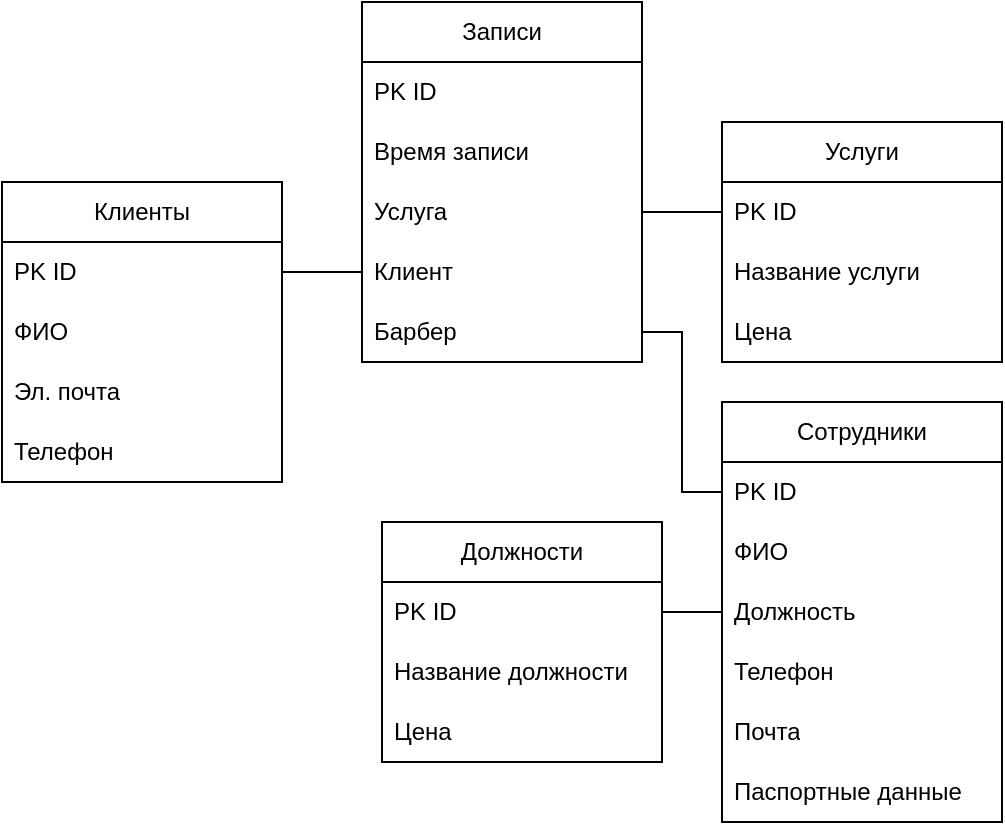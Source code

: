 <mxfile version="24.7.15">
  <diagram name="Страница — 1" id="Ogwo4y6HMobKFVQrVCLz">
    <mxGraphModel dx="1623" dy="449" grid="1" gridSize="10" guides="1" tooltips="1" connect="1" arrows="1" fold="1" page="1" pageScale="1" pageWidth="827" pageHeight="1169" math="0" shadow="0">
      <root>
        <mxCell id="0" />
        <mxCell id="1" parent="0" />
        <mxCell id="ytsLgFUrxg5Uwww3jvbF-5" value="Сотрудники" style="swimlane;fontStyle=0;childLayout=stackLayout;horizontal=1;startSize=30;horizontalStack=0;resizeParent=1;resizeParentMax=0;resizeLast=0;collapsible=1;marginBottom=0;whiteSpace=wrap;html=1;" vertex="1" parent="1">
          <mxGeometry x="100" y="410" width="140" height="210" as="geometry" />
        </mxCell>
        <mxCell id="ytsLgFUrxg5Uwww3jvbF-6" value="PK ID" style="text;strokeColor=none;fillColor=none;align=left;verticalAlign=middle;spacingLeft=4;spacingRight=4;overflow=hidden;points=[[0,0.5],[1,0.5]];portConstraint=eastwest;rotatable=0;whiteSpace=wrap;html=1;" vertex="1" parent="ytsLgFUrxg5Uwww3jvbF-5">
          <mxGeometry y="30" width="140" height="30" as="geometry" />
        </mxCell>
        <mxCell id="ytsLgFUrxg5Uwww3jvbF-7" value="ФИО" style="text;strokeColor=none;fillColor=none;align=left;verticalAlign=middle;spacingLeft=4;spacingRight=4;overflow=hidden;points=[[0,0.5],[1,0.5]];portConstraint=eastwest;rotatable=0;whiteSpace=wrap;html=1;" vertex="1" parent="ytsLgFUrxg5Uwww3jvbF-5">
          <mxGeometry y="60" width="140" height="30" as="geometry" />
        </mxCell>
        <mxCell id="ytsLgFUrxg5Uwww3jvbF-50" value="Должность" style="text;strokeColor=none;fillColor=none;align=left;verticalAlign=middle;spacingLeft=4;spacingRight=4;overflow=hidden;points=[[0,0.5],[1,0.5]];portConstraint=eastwest;rotatable=0;whiteSpace=wrap;html=1;" vertex="1" parent="ytsLgFUrxg5Uwww3jvbF-5">
          <mxGeometry y="90" width="140" height="30" as="geometry" />
        </mxCell>
        <mxCell id="ytsLgFUrxg5Uwww3jvbF-8" value="Телефон" style="text;strokeColor=none;fillColor=none;align=left;verticalAlign=middle;spacingLeft=4;spacingRight=4;overflow=hidden;points=[[0,0.5],[1,0.5]];portConstraint=eastwest;rotatable=0;whiteSpace=wrap;html=1;" vertex="1" parent="ytsLgFUrxg5Uwww3jvbF-5">
          <mxGeometry y="120" width="140" height="30" as="geometry" />
        </mxCell>
        <mxCell id="ytsLgFUrxg5Uwww3jvbF-47" value="Почта" style="text;strokeColor=none;fillColor=none;align=left;verticalAlign=middle;spacingLeft=4;spacingRight=4;overflow=hidden;points=[[0,0.5],[1,0.5]];portConstraint=eastwest;rotatable=0;whiteSpace=wrap;html=1;" vertex="1" parent="ytsLgFUrxg5Uwww3jvbF-5">
          <mxGeometry y="150" width="140" height="30" as="geometry" />
        </mxCell>
        <mxCell id="ytsLgFUrxg5Uwww3jvbF-48" value="Паспортные данные" style="text;strokeColor=none;fillColor=none;align=left;verticalAlign=middle;spacingLeft=4;spacingRight=4;overflow=hidden;points=[[0,0.5],[1,0.5]];portConstraint=eastwest;rotatable=0;whiteSpace=wrap;html=1;" vertex="1" parent="ytsLgFUrxg5Uwww3jvbF-5">
          <mxGeometry y="180" width="140" height="30" as="geometry" />
        </mxCell>
        <mxCell id="ytsLgFUrxg5Uwww3jvbF-9" value="Должности" style="swimlane;fontStyle=0;childLayout=stackLayout;horizontal=1;startSize=30;horizontalStack=0;resizeParent=1;resizeParentMax=0;resizeLast=0;collapsible=1;marginBottom=0;whiteSpace=wrap;html=1;" vertex="1" parent="1">
          <mxGeometry x="-70" y="470" width="140" height="120" as="geometry" />
        </mxCell>
        <mxCell id="ytsLgFUrxg5Uwww3jvbF-10" value="PK ID" style="text;strokeColor=none;fillColor=none;align=left;verticalAlign=middle;spacingLeft=4;spacingRight=4;overflow=hidden;points=[[0,0.5],[1,0.5]];portConstraint=eastwest;rotatable=0;whiteSpace=wrap;html=1;" vertex="1" parent="ytsLgFUrxg5Uwww3jvbF-9">
          <mxGeometry y="30" width="140" height="30" as="geometry" />
        </mxCell>
        <mxCell id="ytsLgFUrxg5Uwww3jvbF-11" value="Название должности" style="text;strokeColor=none;fillColor=none;align=left;verticalAlign=middle;spacingLeft=4;spacingRight=4;overflow=hidden;points=[[0,0.5],[1,0.5]];portConstraint=eastwest;rotatable=0;whiteSpace=wrap;html=1;" vertex="1" parent="ytsLgFUrxg5Uwww3jvbF-9">
          <mxGeometry y="60" width="140" height="30" as="geometry" />
        </mxCell>
        <mxCell id="ytsLgFUrxg5Uwww3jvbF-12" value="Цена" style="text;strokeColor=none;fillColor=none;align=left;verticalAlign=middle;spacingLeft=4;spacingRight=4;overflow=hidden;points=[[0,0.5],[1,0.5]];portConstraint=eastwest;rotatable=0;whiteSpace=wrap;html=1;" vertex="1" parent="ytsLgFUrxg5Uwww3jvbF-9">
          <mxGeometry y="90" width="140" height="30" as="geometry" />
        </mxCell>
        <mxCell id="ytsLgFUrxg5Uwww3jvbF-13" value="Клиенты" style="swimlane;fontStyle=0;childLayout=stackLayout;horizontal=1;startSize=30;horizontalStack=0;resizeParent=1;resizeParentMax=0;resizeLast=0;collapsible=1;marginBottom=0;whiteSpace=wrap;html=1;" vertex="1" parent="1">
          <mxGeometry x="-260" y="300" width="140" height="150" as="geometry" />
        </mxCell>
        <mxCell id="ytsLgFUrxg5Uwww3jvbF-18" value="PK ID" style="text;strokeColor=none;fillColor=none;align=left;verticalAlign=middle;spacingLeft=4;spacingRight=4;overflow=hidden;points=[[0,0.5],[1,0.5]];portConstraint=eastwest;rotatable=0;whiteSpace=wrap;html=1;" vertex="1" parent="ytsLgFUrxg5Uwww3jvbF-13">
          <mxGeometry y="30" width="140" height="30" as="geometry" />
        </mxCell>
        <mxCell id="ytsLgFUrxg5Uwww3jvbF-14" value="ФИО" style="text;strokeColor=none;fillColor=none;align=left;verticalAlign=middle;spacingLeft=4;spacingRight=4;overflow=hidden;points=[[0,0.5],[1,0.5]];portConstraint=eastwest;rotatable=0;whiteSpace=wrap;html=1;" vertex="1" parent="ytsLgFUrxg5Uwww3jvbF-13">
          <mxGeometry y="60" width="140" height="30" as="geometry" />
        </mxCell>
        <mxCell id="ytsLgFUrxg5Uwww3jvbF-15" value="Эл. почта" style="text;strokeColor=none;fillColor=none;align=left;verticalAlign=middle;spacingLeft=4;spacingRight=4;overflow=hidden;points=[[0,0.5],[1,0.5]];portConstraint=eastwest;rotatable=0;whiteSpace=wrap;html=1;" vertex="1" parent="ytsLgFUrxg5Uwww3jvbF-13">
          <mxGeometry y="90" width="140" height="30" as="geometry" />
        </mxCell>
        <mxCell id="ytsLgFUrxg5Uwww3jvbF-16" value="Телефон" style="text;strokeColor=none;fillColor=none;align=left;verticalAlign=middle;spacingLeft=4;spacingRight=4;overflow=hidden;points=[[0,0.5],[1,0.5]];portConstraint=eastwest;rotatable=0;whiteSpace=wrap;html=1;" vertex="1" parent="ytsLgFUrxg5Uwww3jvbF-13">
          <mxGeometry y="120" width="140" height="30" as="geometry" />
        </mxCell>
        <mxCell id="ytsLgFUrxg5Uwww3jvbF-17" value="Записи" style="swimlane;fontStyle=0;childLayout=stackLayout;horizontal=1;startSize=30;horizontalStack=0;resizeParent=1;resizeParentMax=0;resizeLast=0;collapsible=1;marginBottom=0;whiteSpace=wrap;html=1;" vertex="1" parent="1">
          <mxGeometry x="-80" y="210" width="140" height="180" as="geometry" />
        </mxCell>
        <mxCell id="ytsLgFUrxg5Uwww3jvbF-19" value="PK ID" style="text;strokeColor=none;fillColor=none;align=left;verticalAlign=middle;spacingLeft=4;spacingRight=4;overflow=hidden;points=[[0,0.5],[1,0.5]];portConstraint=eastwest;rotatable=0;whiteSpace=wrap;html=1;" vertex="1" parent="ytsLgFUrxg5Uwww3jvbF-17">
          <mxGeometry y="30" width="140" height="30" as="geometry" />
        </mxCell>
        <mxCell id="ytsLgFUrxg5Uwww3jvbF-20" value="Время записи" style="text;strokeColor=none;fillColor=none;align=left;verticalAlign=middle;spacingLeft=4;spacingRight=4;overflow=hidden;points=[[0,0.5],[1,0.5]];portConstraint=eastwest;rotatable=0;whiteSpace=wrap;html=1;" vertex="1" parent="ytsLgFUrxg5Uwww3jvbF-17">
          <mxGeometry y="60" width="140" height="30" as="geometry" />
        </mxCell>
        <mxCell id="ytsLgFUrxg5Uwww3jvbF-39" value="Услуга" style="text;strokeColor=none;fillColor=none;align=left;verticalAlign=middle;spacingLeft=4;spacingRight=4;overflow=hidden;points=[[0,0.5],[1,0.5]];portConstraint=eastwest;rotatable=0;whiteSpace=wrap;html=1;" vertex="1" parent="ytsLgFUrxg5Uwww3jvbF-17">
          <mxGeometry y="90" width="140" height="30" as="geometry" />
        </mxCell>
        <mxCell id="ytsLgFUrxg5Uwww3jvbF-40" value="Клиент" style="text;strokeColor=none;fillColor=none;align=left;verticalAlign=middle;spacingLeft=4;spacingRight=4;overflow=hidden;points=[[0,0.5],[1,0.5]];portConstraint=eastwest;rotatable=0;whiteSpace=wrap;html=1;" vertex="1" parent="ytsLgFUrxg5Uwww3jvbF-17">
          <mxGeometry y="120" width="140" height="30" as="geometry" />
        </mxCell>
        <mxCell id="ytsLgFUrxg5Uwww3jvbF-46" value="Барбер" style="text;strokeColor=none;fillColor=none;align=left;verticalAlign=middle;spacingLeft=4;spacingRight=4;overflow=hidden;points=[[0,0.5],[1,0.5]];portConstraint=eastwest;rotatable=0;whiteSpace=wrap;html=1;" vertex="1" parent="ytsLgFUrxg5Uwww3jvbF-17">
          <mxGeometry y="150" width="140" height="30" as="geometry" />
        </mxCell>
        <mxCell id="ytsLgFUrxg5Uwww3jvbF-21" value="Услуги" style="swimlane;fontStyle=0;childLayout=stackLayout;horizontal=1;startSize=30;horizontalStack=0;resizeParent=1;resizeParentMax=0;resizeLast=0;collapsible=1;marginBottom=0;whiteSpace=wrap;html=1;" vertex="1" parent="1">
          <mxGeometry x="100" y="270" width="140" height="120" as="geometry" />
        </mxCell>
        <mxCell id="ytsLgFUrxg5Uwww3jvbF-22" value="PK ID" style="text;strokeColor=none;fillColor=none;align=left;verticalAlign=middle;spacingLeft=4;spacingRight=4;overflow=hidden;points=[[0,0.5],[1,0.5]];portConstraint=eastwest;rotatable=0;whiteSpace=wrap;html=1;" vertex="1" parent="ytsLgFUrxg5Uwww3jvbF-21">
          <mxGeometry y="30" width="140" height="30" as="geometry" />
        </mxCell>
        <mxCell id="ytsLgFUrxg5Uwww3jvbF-23" value="Название услуги" style="text;strokeColor=none;fillColor=none;align=left;verticalAlign=middle;spacingLeft=4;spacingRight=4;overflow=hidden;points=[[0,0.5],[1,0.5]];portConstraint=eastwest;rotatable=0;whiteSpace=wrap;html=1;" vertex="1" parent="ytsLgFUrxg5Uwww3jvbF-21">
          <mxGeometry y="60" width="140" height="30" as="geometry" />
        </mxCell>
        <mxCell id="ytsLgFUrxg5Uwww3jvbF-24" value="Цена" style="text;strokeColor=none;fillColor=none;align=left;verticalAlign=middle;spacingLeft=4;spacingRight=4;overflow=hidden;points=[[0,0.5],[1,0.5]];portConstraint=eastwest;rotatable=0;whiteSpace=wrap;html=1;" vertex="1" parent="ytsLgFUrxg5Uwww3jvbF-21">
          <mxGeometry y="90" width="140" height="30" as="geometry" />
        </mxCell>
        <mxCell id="ytsLgFUrxg5Uwww3jvbF-43" value="" style="endArrow=none;html=1;rounded=0;entryX=0;entryY=0.5;entryDx=0;entryDy=0;exitX=1;exitY=0.5;exitDx=0;exitDy=0;edgeStyle=elbowEdgeStyle;elbow=vertical;" edge="1" parent="1" source="ytsLgFUrxg5Uwww3jvbF-18" target="ytsLgFUrxg5Uwww3jvbF-40">
          <mxGeometry width="50" height="50" relative="1" as="geometry">
            <mxPoint x="-99.86" y="85" as="sourcePoint" />
            <mxPoint x="-99.86" y="345" as="targetPoint" />
          </mxGeometry>
        </mxCell>
        <mxCell id="ytsLgFUrxg5Uwww3jvbF-45" style="edgeStyle=orthogonalEdgeStyle;rounded=0;orthogonalLoop=1;jettySize=auto;html=1;exitX=1;exitY=0.5;exitDx=0;exitDy=0;entryX=0;entryY=0.5;entryDx=0;entryDy=0;endArrow=none;endFill=0;" edge="1" parent="1" source="ytsLgFUrxg5Uwww3jvbF-39" target="ytsLgFUrxg5Uwww3jvbF-22">
          <mxGeometry relative="1" as="geometry" />
        </mxCell>
        <mxCell id="ytsLgFUrxg5Uwww3jvbF-49" style="edgeStyle=orthogonalEdgeStyle;rounded=0;orthogonalLoop=1;jettySize=auto;html=1;exitX=0;exitY=0.5;exitDx=0;exitDy=0;entryX=1;entryY=0.5;entryDx=0;entryDy=0;endArrow=none;endFill=0;" edge="1" parent="1" source="ytsLgFUrxg5Uwww3jvbF-6" target="ytsLgFUrxg5Uwww3jvbF-46">
          <mxGeometry relative="1" as="geometry" />
        </mxCell>
        <mxCell id="ytsLgFUrxg5Uwww3jvbF-51" style="edgeStyle=orthogonalEdgeStyle;rounded=0;orthogonalLoop=1;jettySize=auto;html=1;exitX=0;exitY=0.5;exitDx=0;exitDy=0;entryX=1;entryY=0.5;entryDx=0;entryDy=0;endArrow=none;endFill=0;" edge="1" parent="1" source="ytsLgFUrxg5Uwww3jvbF-50" target="ytsLgFUrxg5Uwww3jvbF-10">
          <mxGeometry relative="1" as="geometry" />
        </mxCell>
      </root>
    </mxGraphModel>
  </diagram>
</mxfile>
